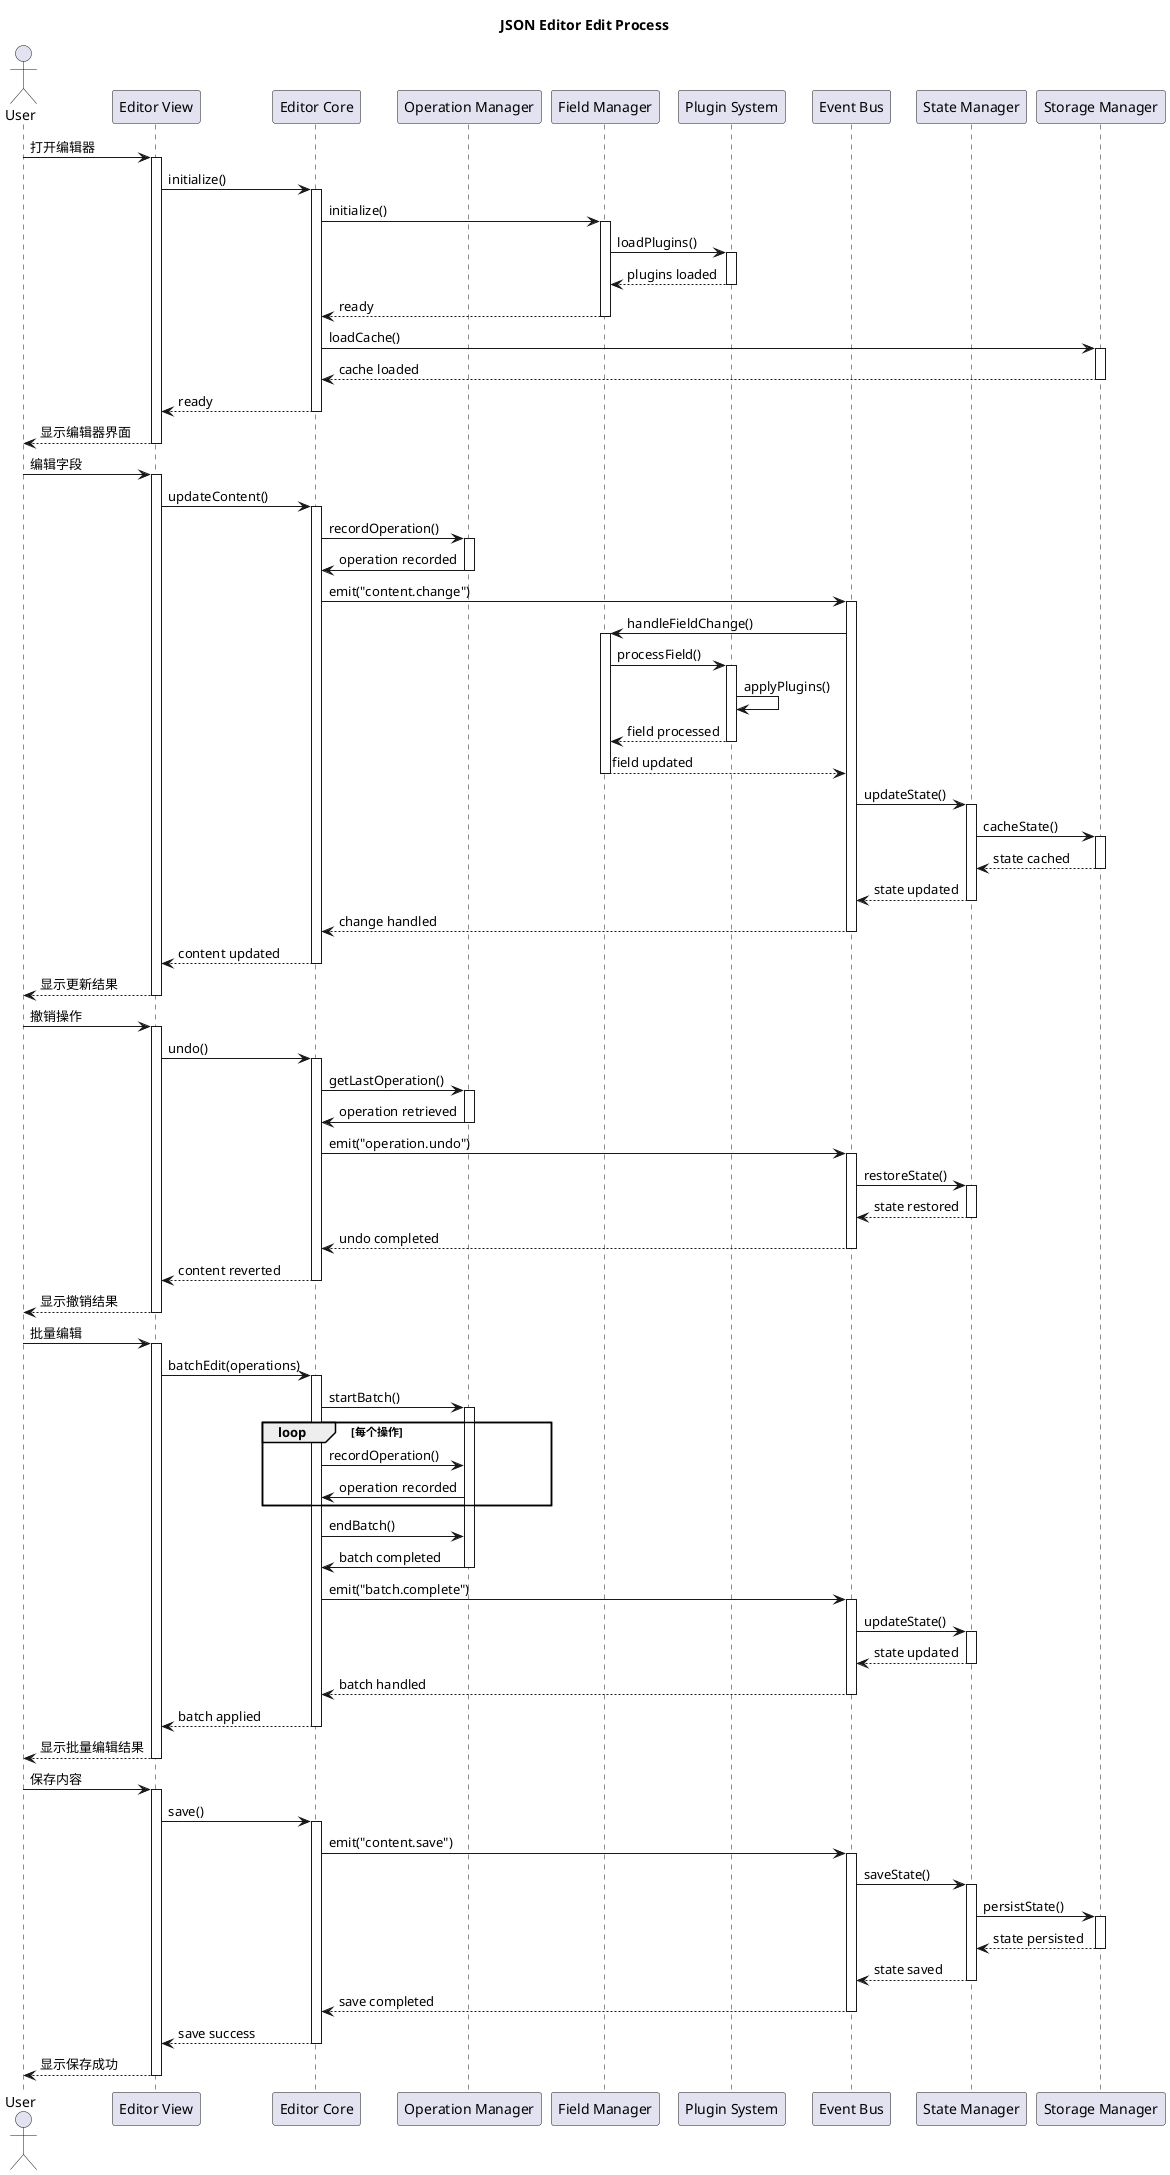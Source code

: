 @startuml JSONEditor Edit Sequence

title JSON Editor Edit Process

actor User
participant "Editor View" as View
participant "Editor Core" as Core
participant "Operation Manager" as OM
participant "Field Manager" as FM
participant "Plugin System" as PS
participant "Event Bus" as EB
participant "State Manager" as SM
participant "Storage Manager" as Storage

' 初始化流程
User -> View: 打开编辑器
activate View
View -> Core: initialize()
activate Core
Core -> FM: initialize()
activate FM
FM -> PS: loadPlugins()
activate PS
PS --> FM: plugins loaded
deactivate PS
FM --> Core: ready
deactivate FM
Core -> Storage: loadCache()
activate Storage
Storage --> Core: cache loaded
deactivate Storage
Core --> View: ready
deactivate Core
View --> User: 显示编辑器界面
deactivate View

' 编辑流程
User -> View: 编辑字段
activate View
View -> Core: updateContent()
activate Core
Core -> OM: recordOperation()
activate OM
OM -> Core: operation recorded
deactivate OM
Core -> EB: emit("content.change")
activate EB

' 字段处理
EB -> FM: handleFieldChange()
activate FM
FM -> PS: processField()
activate PS
PS -> PS: applyPlugins()
PS --> FM: field processed
deactivate PS
FM --> EB: field updated
deactivate FM

' 状态更新
EB -> SM: updateState()
activate SM
SM -> Storage: cacheState()
activate Storage
Storage --> SM: state cached
deactivate Storage
SM --> EB: state updated
deactivate SM

EB --> Core: change handled
deactivate EB
Core --> View: content updated
deactivate Core
View --> User: 显示更新结果
deactivate View

' 撤销流程
User -> View: 撤销操作
activate View
View -> Core: undo()
activate Core
Core -> OM: getLastOperation()
activate OM
OM -> Core: operation retrieved
deactivate OM
Core -> EB: emit("operation.undo")
activate EB
EB -> SM: restoreState()
activate SM
SM --> EB: state restored
deactivate SM
EB --> Core: undo completed
deactivate EB
Core --> View: content reverted
deactivate Core
View --> User: 显示撤销结果
deactivate View

' 批量编辑流程
User -> View: 批量编辑
activate View
View -> Core: batchEdit(operations)
activate Core
Core -> OM: startBatch()
activate OM
loop 每个操作
    Core -> OM: recordOperation()
    OM -> Core: operation recorded
end
Core -> OM: endBatch()
OM -> Core: batch completed
deactivate OM
Core -> EB: emit("batch.complete")
activate EB
EB -> SM: updateState()
activate SM
SM --> EB: state updated
deactivate SM
EB --> Core: batch handled
deactivate EB
Core --> View: batch applied
deactivate Core
View --> User: 显示批量编辑结果
deactivate View

' 保存流程
User -> View: 保存内容
activate View
View -> Core: save()
activate Core
Core -> EB: emit("content.save")
activate EB
EB -> SM: saveState()
activate SM
SM -> Storage: persistState()
activate Storage
Storage --> SM: state persisted
deactivate Storage
SM --> EB: state saved
deactivate SM
EB --> Core: save completed
deactivate EB
Core --> View: save success
deactivate Core
View --> User: 显示保存成功
deactivate View

@enduml 